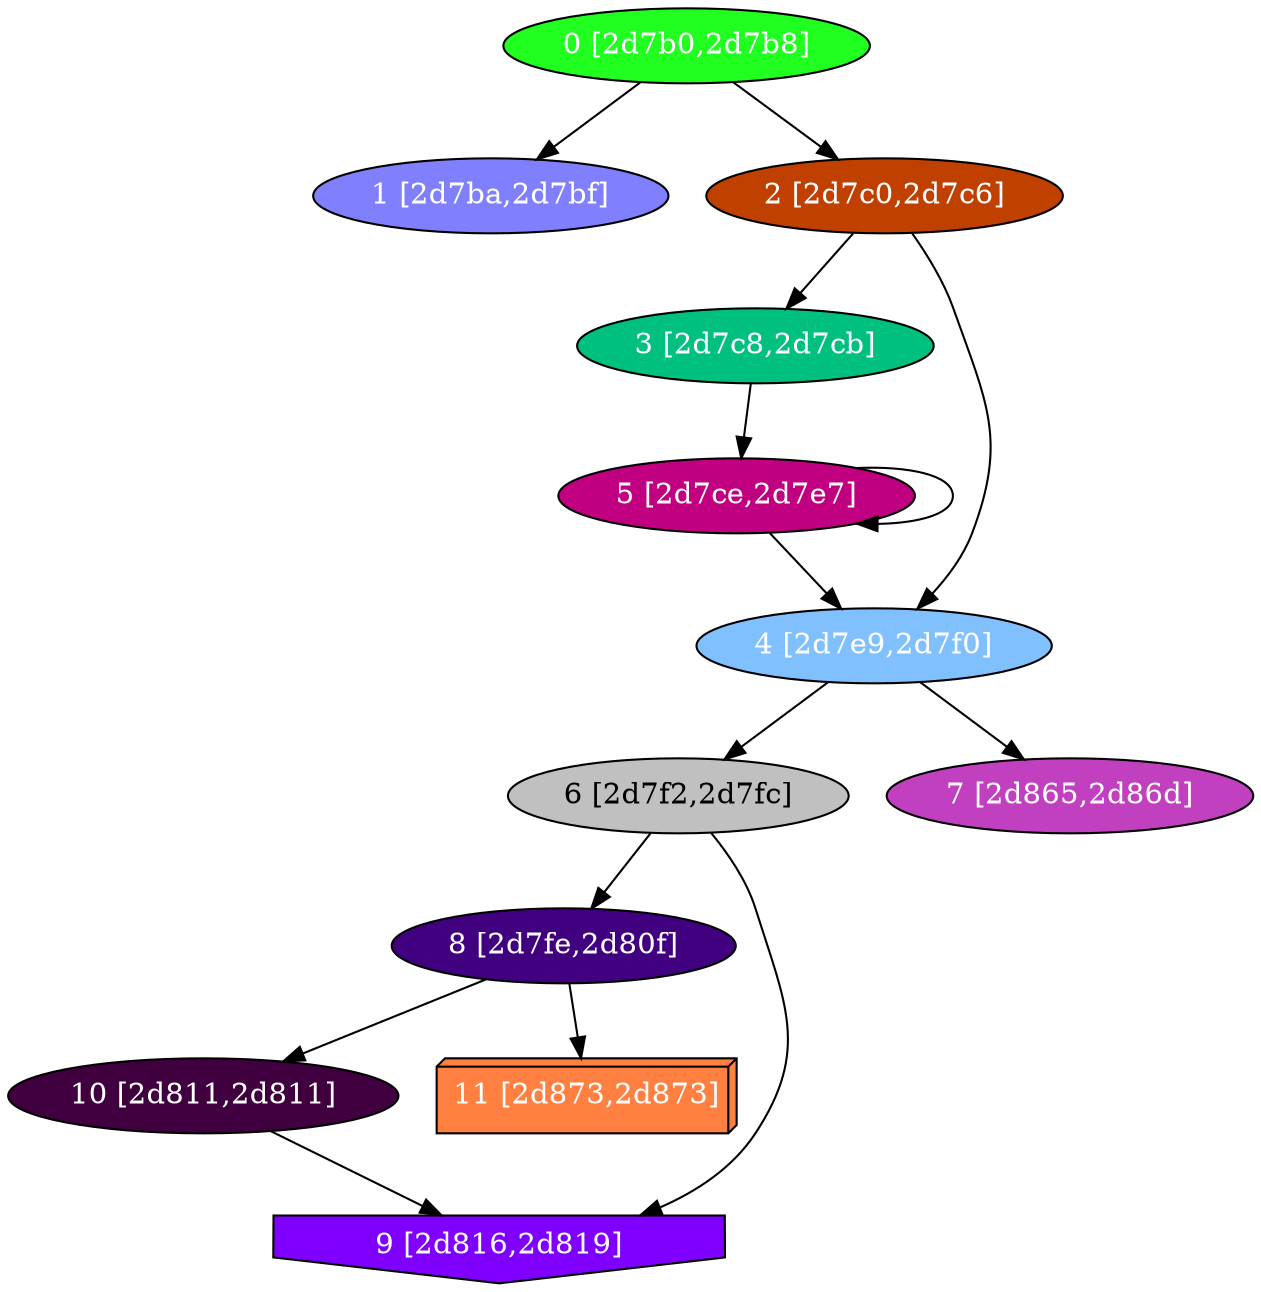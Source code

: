 diGraph libnss3{
	libnss3_0  [style=filled fillcolor="#20FF20" fontcolor="#ffffff" shape=oval label="0 [2d7b0,2d7b8]"]
	libnss3_1  [style=filled fillcolor="#8080FF" fontcolor="#ffffff" shape=oval label="1 [2d7ba,2d7bf]"]
	libnss3_2  [style=filled fillcolor="#C04000" fontcolor="#ffffff" shape=oval label="2 [2d7c0,2d7c6]"]
	libnss3_3  [style=filled fillcolor="#00C080" fontcolor="#ffffff" shape=oval label="3 [2d7c8,2d7cb]"]
	libnss3_4  [style=filled fillcolor="#80C0FF" fontcolor="#ffffff" shape=oval label="4 [2d7e9,2d7f0]"]
	libnss3_5  [style=filled fillcolor="#C00080" fontcolor="#ffffff" shape=oval label="5 [2d7ce,2d7e7]"]
	libnss3_6  [style=filled fillcolor="#C0C0C0" fontcolor="#000000" shape=oval label="6 [2d7f2,2d7fc]"]
	libnss3_7  [style=filled fillcolor="#C040C0" fontcolor="#ffffff" shape=oval label="7 [2d865,2d86d]"]
	libnss3_8  [style=filled fillcolor="#400080" fontcolor="#ffffff" shape=oval label="8 [2d7fe,2d80f]"]
	libnss3_9  [style=filled fillcolor="#8000FF" fontcolor="#ffffff" shape=invhouse label="9 [2d816,2d819]"]
	libnss3_a  [style=filled fillcolor="#400040" fontcolor="#ffffff" shape=oval label="10 [2d811,2d811]"]
	libnss3_b  [style=filled fillcolor="#FF8040" fontcolor="#ffffff" shape=box3d label="11 [2d873,2d873]"]

	libnss3_0 -> libnss3_1
	libnss3_0 -> libnss3_2
	libnss3_2 -> libnss3_3
	libnss3_2 -> libnss3_4
	libnss3_3 -> libnss3_5
	libnss3_4 -> libnss3_6
	libnss3_4 -> libnss3_7
	libnss3_5 -> libnss3_4
	libnss3_5 -> libnss3_5
	libnss3_6 -> libnss3_8
	libnss3_6 -> libnss3_9
	libnss3_8 -> libnss3_a
	libnss3_8 -> libnss3_b
	libnss3_a -> libnss3_9
}